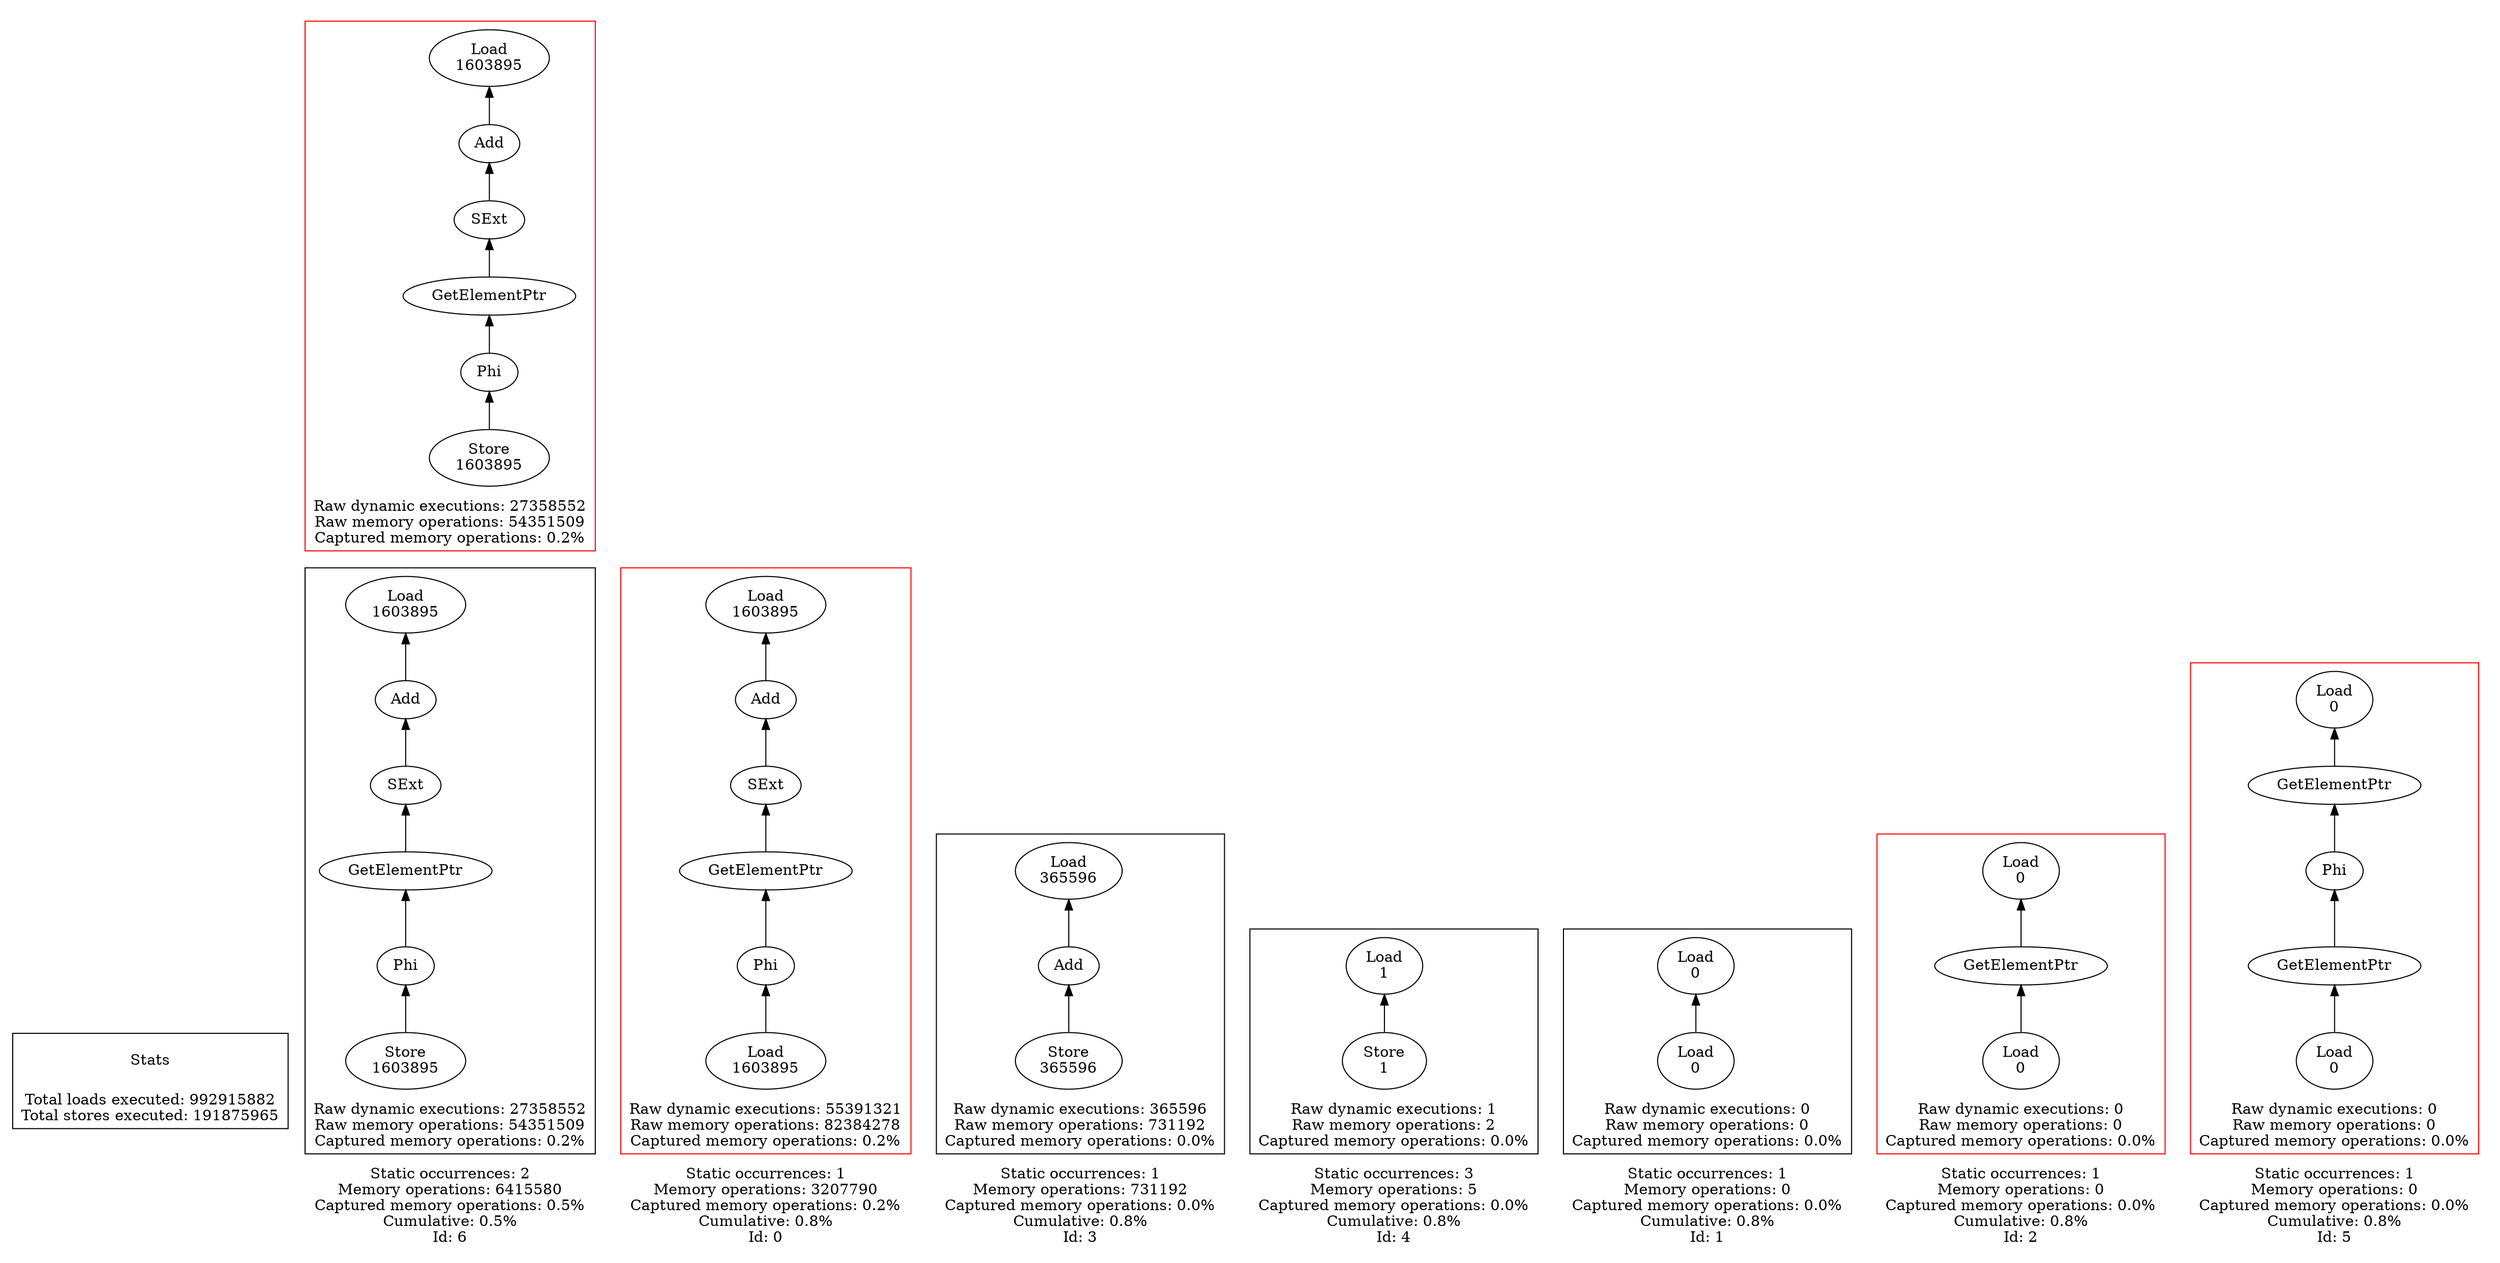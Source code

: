 strict digraph {
rankdir=BT
subgraph {
Stats [shape=plaintext]
cluster=true
label="Total loads executed: 992915882\nTotal stores executed: 191875965"
}
subgraph {
subgraph {
{
rank=max
"6_0" [shape=point style=invis]
}
"6_0_139" [label="SExt"]
"6_0_138" [label="Add"]
"6_0_139" -> "6_0_138"
{
rank=min
"6_0_160" [label="Store\n1603895"]
}
"6_0_146" [label="Phi"]
"6_0_160" -> "6_0_146"
"6_0_137" [label="Load\n1603895"]
"6_0_138" -> "6_0_137"
"6_0_140" [label="GetElementPtr"]
"6_0_140" -> "6_0_139"
"6_0_146" -> "6_0_140"
cluster=true
label="Raw dynamic executions: 27358552\nRaw memory operations: 54351509\nCaptured memory operations: 0.2%"
}
subgraph {
{
rank=max
"6_1" [shape=point style=invis]
}
"6_0" -> "6_1_164" [style=invis]
"6_1_139" [label="SExt"]
"6_1_138" [label="Add"]
"6_1_139" -> "6_1_138"
"6_1_137" [label="Load\n1603895"]
"6_1_138" -> "6_1_137"
"6_1_140" [label="GetElementPtr"]
"6_1_140" -> "6_1_139"
{
rank=min
"6_1_164" [label="Store\n1603895"]
}
"6_1_146" [label="Phi"]
"6_1_164" -> "6_1_146"
"6_1_146" -> "6_1_140"
cluster=true
label="Raw dynamic executions: 27358552\nRaw memory operations: 54351509\nCaptured memory operations: 0.2%"
color=red
}
cluster=true
penwidth=0
label="Static occurrences: 2\nMemory operations: 6415580\nCaptured memory operations: 0.5%\nCumulative: 0.5%\nId: 6"
}
subgraph {
subgraph {
{
rank=max
"0_0" [shape=point style=invis]
}
"0_0_139" [label="SExt"]
"0_0_138" [label="Add"]
"0_0_139" -> "0_0_138"
{
rank=min
"0_0_156" [label="Load\n1603895"]
}
"0_0_146" [label="Phi"]
"0_0_156" -> "0_0_146"
"0_0_137" [label="Load\n1603895"]
"0_0_138" -> "0_0_137"
"0_0_140" [label="GetElementPtr"]
"0_0_140" -> "0_0_139"
"0_0_146" -> "0_0_140"
cluster=true
label="Raw dynamic executions: 55391321\nRaw memory operations: 82384278\nCaptured memory operations: 0.2%"
color=red
}
cluster=true
penwidth=0
label="Static occurrences: 1\nMemory operations: 3207790\nCaptured memory operations: 0.2%\nCumulative: 0.8%\nId: 0"
}
subgraph {
subgraph {
{
rank=max
"3_0" [shape=point style=invis]
}
"3_0_121" [label="Add"]
"3_0_120" [label="Load\n365596"]
"3_0_121" -> "3_0_120"
{
rank=min
"3_0_122" [label="Store\n365596"]
}
"3_0_122" -> "3_0_121"
cluster=true
label="Raw dynamic executions: 365596\nRaw memory operations: 731192\nCaptured memory operations: 0.0%"
}
cluster=true
penwidth=0
label="Static occurrences: 1\nMemory operations: 731192\nCaptured memory operations: 0.0%\nCumulative: 0.8%\nId: 3"
}
subgraph {
subgraph {
{
rank=max
"4_1" [shape=point style=invis]
}
{
rank=min
"4_1_75" [label="Store\n1"]
}
"4_1_64" [label="Load\n1"]
"4_1_75" -> "4_1_64"
cluster=true
label="Raw dynamic executions: 1\nRaw memory operations: 2\nCaptured memory operations: 0.0%"
}
cluster=true
penwidth=0
label="Static occurrences: 3\nMemory operations: 5\nCaptured memory operations: 0.0%\nCumulative: 0.8%\nId: 4"
}
subgraph {
subgraph {
{
rank=max
"1_0" [shape=point style=invis]
}
{
rank=min
"1_0_12" [label="Load\n0"]
}
"1_0_11" [label="Load\n0"]
"1_0_12" -> "1_0_11"
cluster=true
label="Raw dynamic executions: 0\nRaw memory operations: 0\nCaptured memory operations: 0.0%"
}
cluster=true
penwidth=0
label="Static occurrences: 1\nMemory operations: 0\nCaptured memory operations: 0.0%\nCumulative: 0.8%\nId: 1"
}
subgraph {
subgraph {
{
rank=max
"2_0" [shape=point style=invis]
}
{
rank=min
"2_0_16" [label="Load\n0"]
}
"2_0_15" [label="GetElementPtr"]
"2_0_16" -> "2_0_15"
"2_0_11" [label="Load\n0"]
"2_0_15" -> "2_0_11"
cluster=true
label="Raw dynamic executions: 0\nRaw memory operations: 0\nCaptured memory operations: 0.0%"
color=red
}
cluster=true
penwidth=0
label="Static occurrences: 1\nMemory operations: 0\nCaptured memory operations: 0.0%\nCumulative: 0.8%\nId: 2"
}
subgraph {
subgraph {
{
rank=max
"5_0" [shape=point style=invis]
}
"5_0_20" [label="Phi"]
"5_0_15" [label="GetElementPtr"]
"5_0_20" -> "5_0_15"
"5_0_26" [label="GetElementPtr"]
"5_0_26" -> "5_0_20"
{
rank=min
"5_0_27" [label="Load\n0"]
}
"5_0_27" -> "5_0_26"
"5_0_11" [label="Load\n0"]
"5_0_15" -> "5_0_11"
cluster=true
label="Raw dynamic executions: 0\nRaw memory operations: 0\nCaptured memory operations: 0.0%"
color=red
}
cluster=true
penwidth=0
label="Static occurrences: 1\nMemory operations: 0\nCaptured memory operations: 0.0%\nCumulative: 0.8%\nId: 5"
}
}
